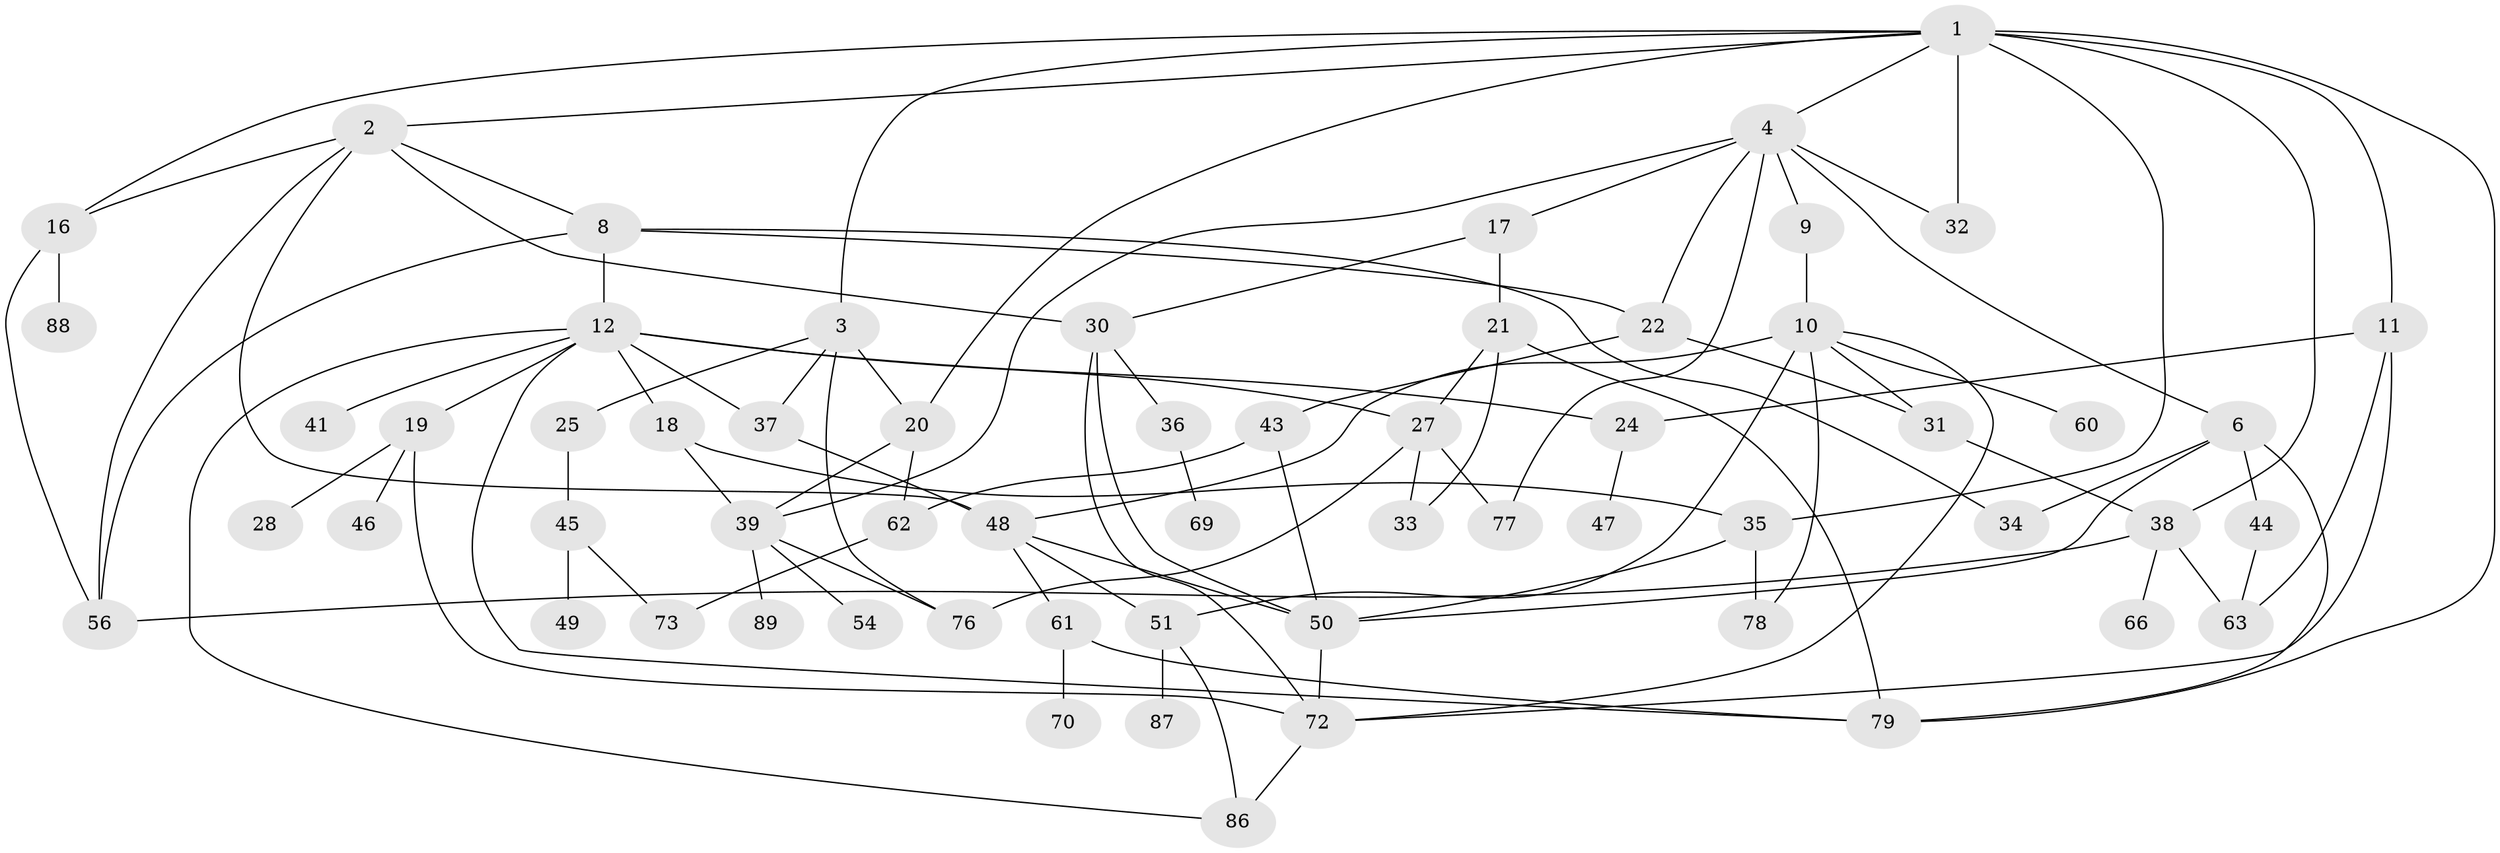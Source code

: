 // Generated by graph-tools (version 1.1) at 2025/51/02/27/25 19:51:39]
// undirected, 60 vertices, 102 edges
graph export_dot {
graph [start="1"]
  node [color=gray90,style=filled];
  1 [super="+26"];
  2 [super="+7"];
  3 [super="+85"];
  4 [super="+5"];
  6 [super="+14"];
  8 [super="+55"];
  9;
  10 [super="+13"];
  11;
  12 [super="+15"];
  16 [super="+42"];
  17 [super="+82"];
  18 [super="+74"];
  19 [super="+29"];
  20 [super="+23"];
  21;
  22;
  24 [super="+90"];
  25;
  27 [super="+75"];
  28;
  30 [super="+84"];
  31 [super="+52"];
  32;
  33;
  34 [super="+80"];
  35 [super="+58"];
  36 [super="+67"];
  37 [super="+59"];
  38 [super="+40"];
  39 [super="+71"];
  41;
  43 [super="+57"];
  44;
  45 [super="+68"];
  46;
  47;
  48 [super="+65"];
  49;
  50 [super="+53"];
  51 [super="+93"];
  54;
  56 [super="+92"];
  60;
  61 [super="+64"];
  62;
  63;
  66;
  69;
  70;
  72 [super="+81"];
  73;
  76 [super="+83"];
  77;
  78;
  79 [super="+91"];
  86 [super="+94"];
  87;
  88;
  89;
  1 -- 2;
  1 -- 3;
  1 -- 4;
  1 -- 11;
  1 -- 16;
  1 -- 38 [weight=2];
  1 -- 79;
  1 -- 32;
  1 -- 35;
  1 -- 20;
  2 -- 30;
  2 -- 16;
  2 -- 8;
  2 -- 48;
  2 -- 56;
  3 -- 20;
  3 -- 25;
  3 -- 76;
  3 -- 37;
  4 -- 6;
  4 -- 9;
  4 -- 17;
  4 -- 39;
  4 -- 32;
  4 -- 77;
  4 -- 22;
  6 -- 34;
  6 -- 50;
  6 -- 44;
  6 -- 79;
  8 -- 12;
  8 -- 34;
  8 -- 22;
  8 -- 56;
  9 -- 10;
  10 -- 31;
  10 -- 48;
  10 -- 60;
  10 -- 78;
  10 -- 72;
  10 -- 51;
  11 -- 24;
  11 -- 63;
  11 -- 72;
  12 -- 18;
  12 -- 19;
  12 -- 86;
  12 -- 27;
  12 -- 37;
  12 -- 24;
  12 -- 41;
  12 -- 79;
  16 -- 56;
  16 -- 88;
  17 -- 21;
  17 -- 30;
  18 -- 39;
  18 -- 35;
  19 -- 28;
  19 -- 46;
  19 -- 72;
  20 -- 39;
  20 -- 62;
  21 -- 27;
  21 -- 33;
  21 -- 79;
  22 -- 43;
  22 -- 31;
  24 -- 47;
  25 -- 45;
  27 -- 77;
  27 -- 33;
  27 -- 76;
  30 -- 36;
  30 -- 72;
  30 -- 50;
  31 -- 38;
  35 -- 50;
  35 -- 78;
  36 -- 69;
  37 -- 48;
  38 -- 66;
  38 -- 56;
  38 -- 63;
  39 -- 54;
  39 -- 76;
  39 -- 89;
  43 -- 50;
  43 -- 62;
  44 -- 63;
  45 -- 49;
  45 -- 73;
  48 -- 51;
  48 -- 61 [weight=2];
  48 -- 50;
  50 -- 72;
  51 -- 87;
  51 -- 86;
  61 -- 70;
  61 -- 79;
  62 -- 73;
  72 -- 86;
}
